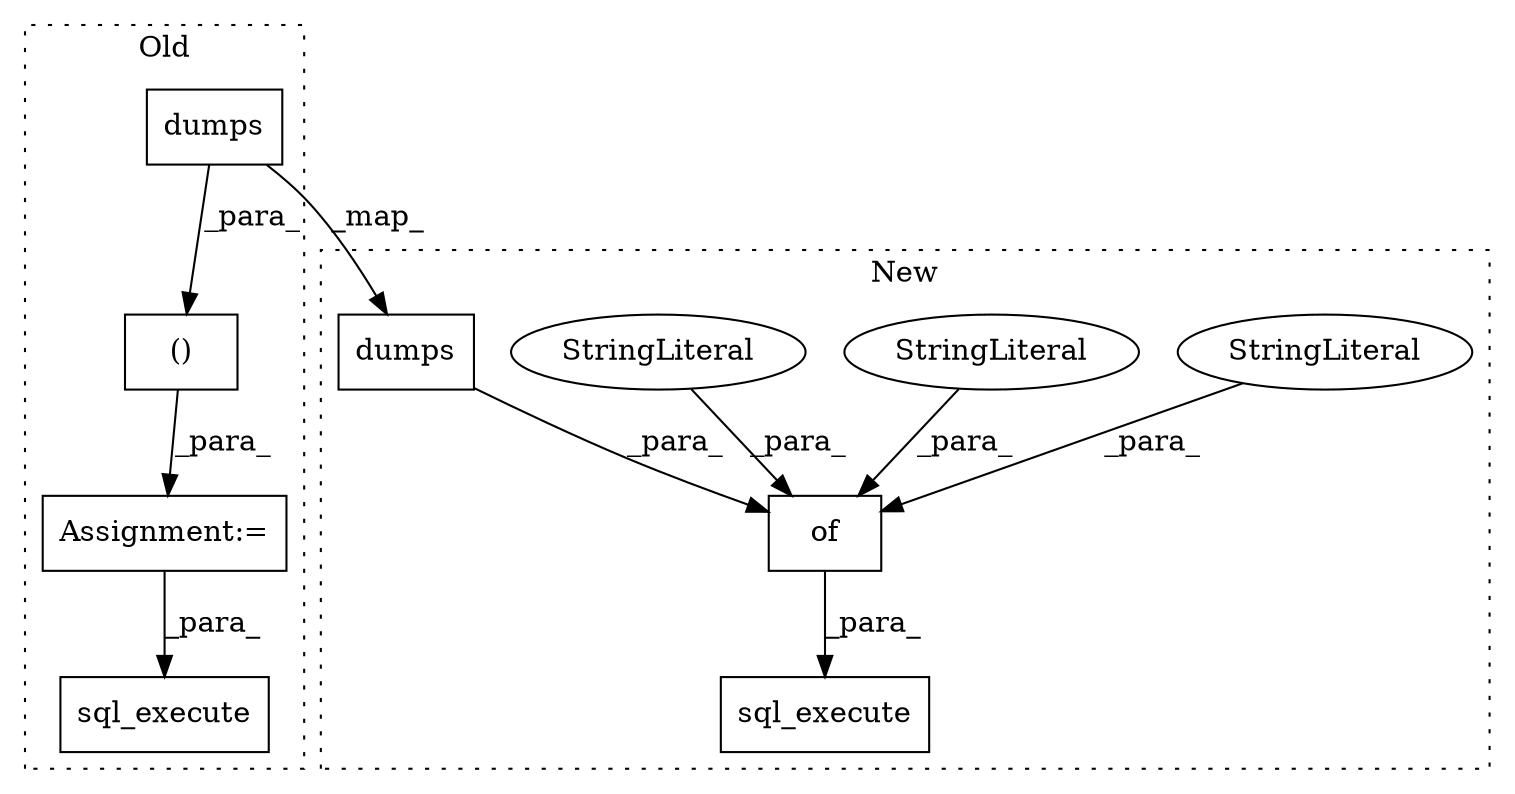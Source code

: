 digraph G {
subgraph cluster0 {
1 [label="()" a="106" s="34555" l="55" shape="box"];
3 [label="Assignment:=" a="7" s="34545" l="10" shape="box"];
4 [label="sql_execute" a="32" s="34674,34713" l="12,1" shape="box"];
9 [label="dumps" a="32" s="34513,34524" l="6,1" shape="box"];
label = "Old";
style="dotted";
}
subgraph cluster1 {
2 [label="sql_execute" a="32" s="34513,34626" l="12,1" shape="box"];
5 [label="of" a="32" s="34546,34625" l="3,1" shape="box"];
6 [label="StringLiteral" a="45" s="34577" l="9" shape="ellipse"];
7 [label="StringLiteral" a="45" s="34549" l="14" shape="ellipse"];
8 [label="StringLiteral" a="45" s="34595" l="12" shape="ellipse"];
10 [label="dumps" a="32" s="34613,34624" l="6,1" shape="box"];
label = "New";
style="dotted";
}
1 -> 3 [label="_para_"];
3 -> 4 [label="_para_"];
5 -> 2 [label="_para_"];
6 -> 5 [label="_para_"];
7 -> 5 [label="_para_"];
8 -> 5 [label="_para_"];
9 -> 1 [label="_para_"];
9 -> 10 [label="_map_"];
10 -> 5 [label="_para_"];
}